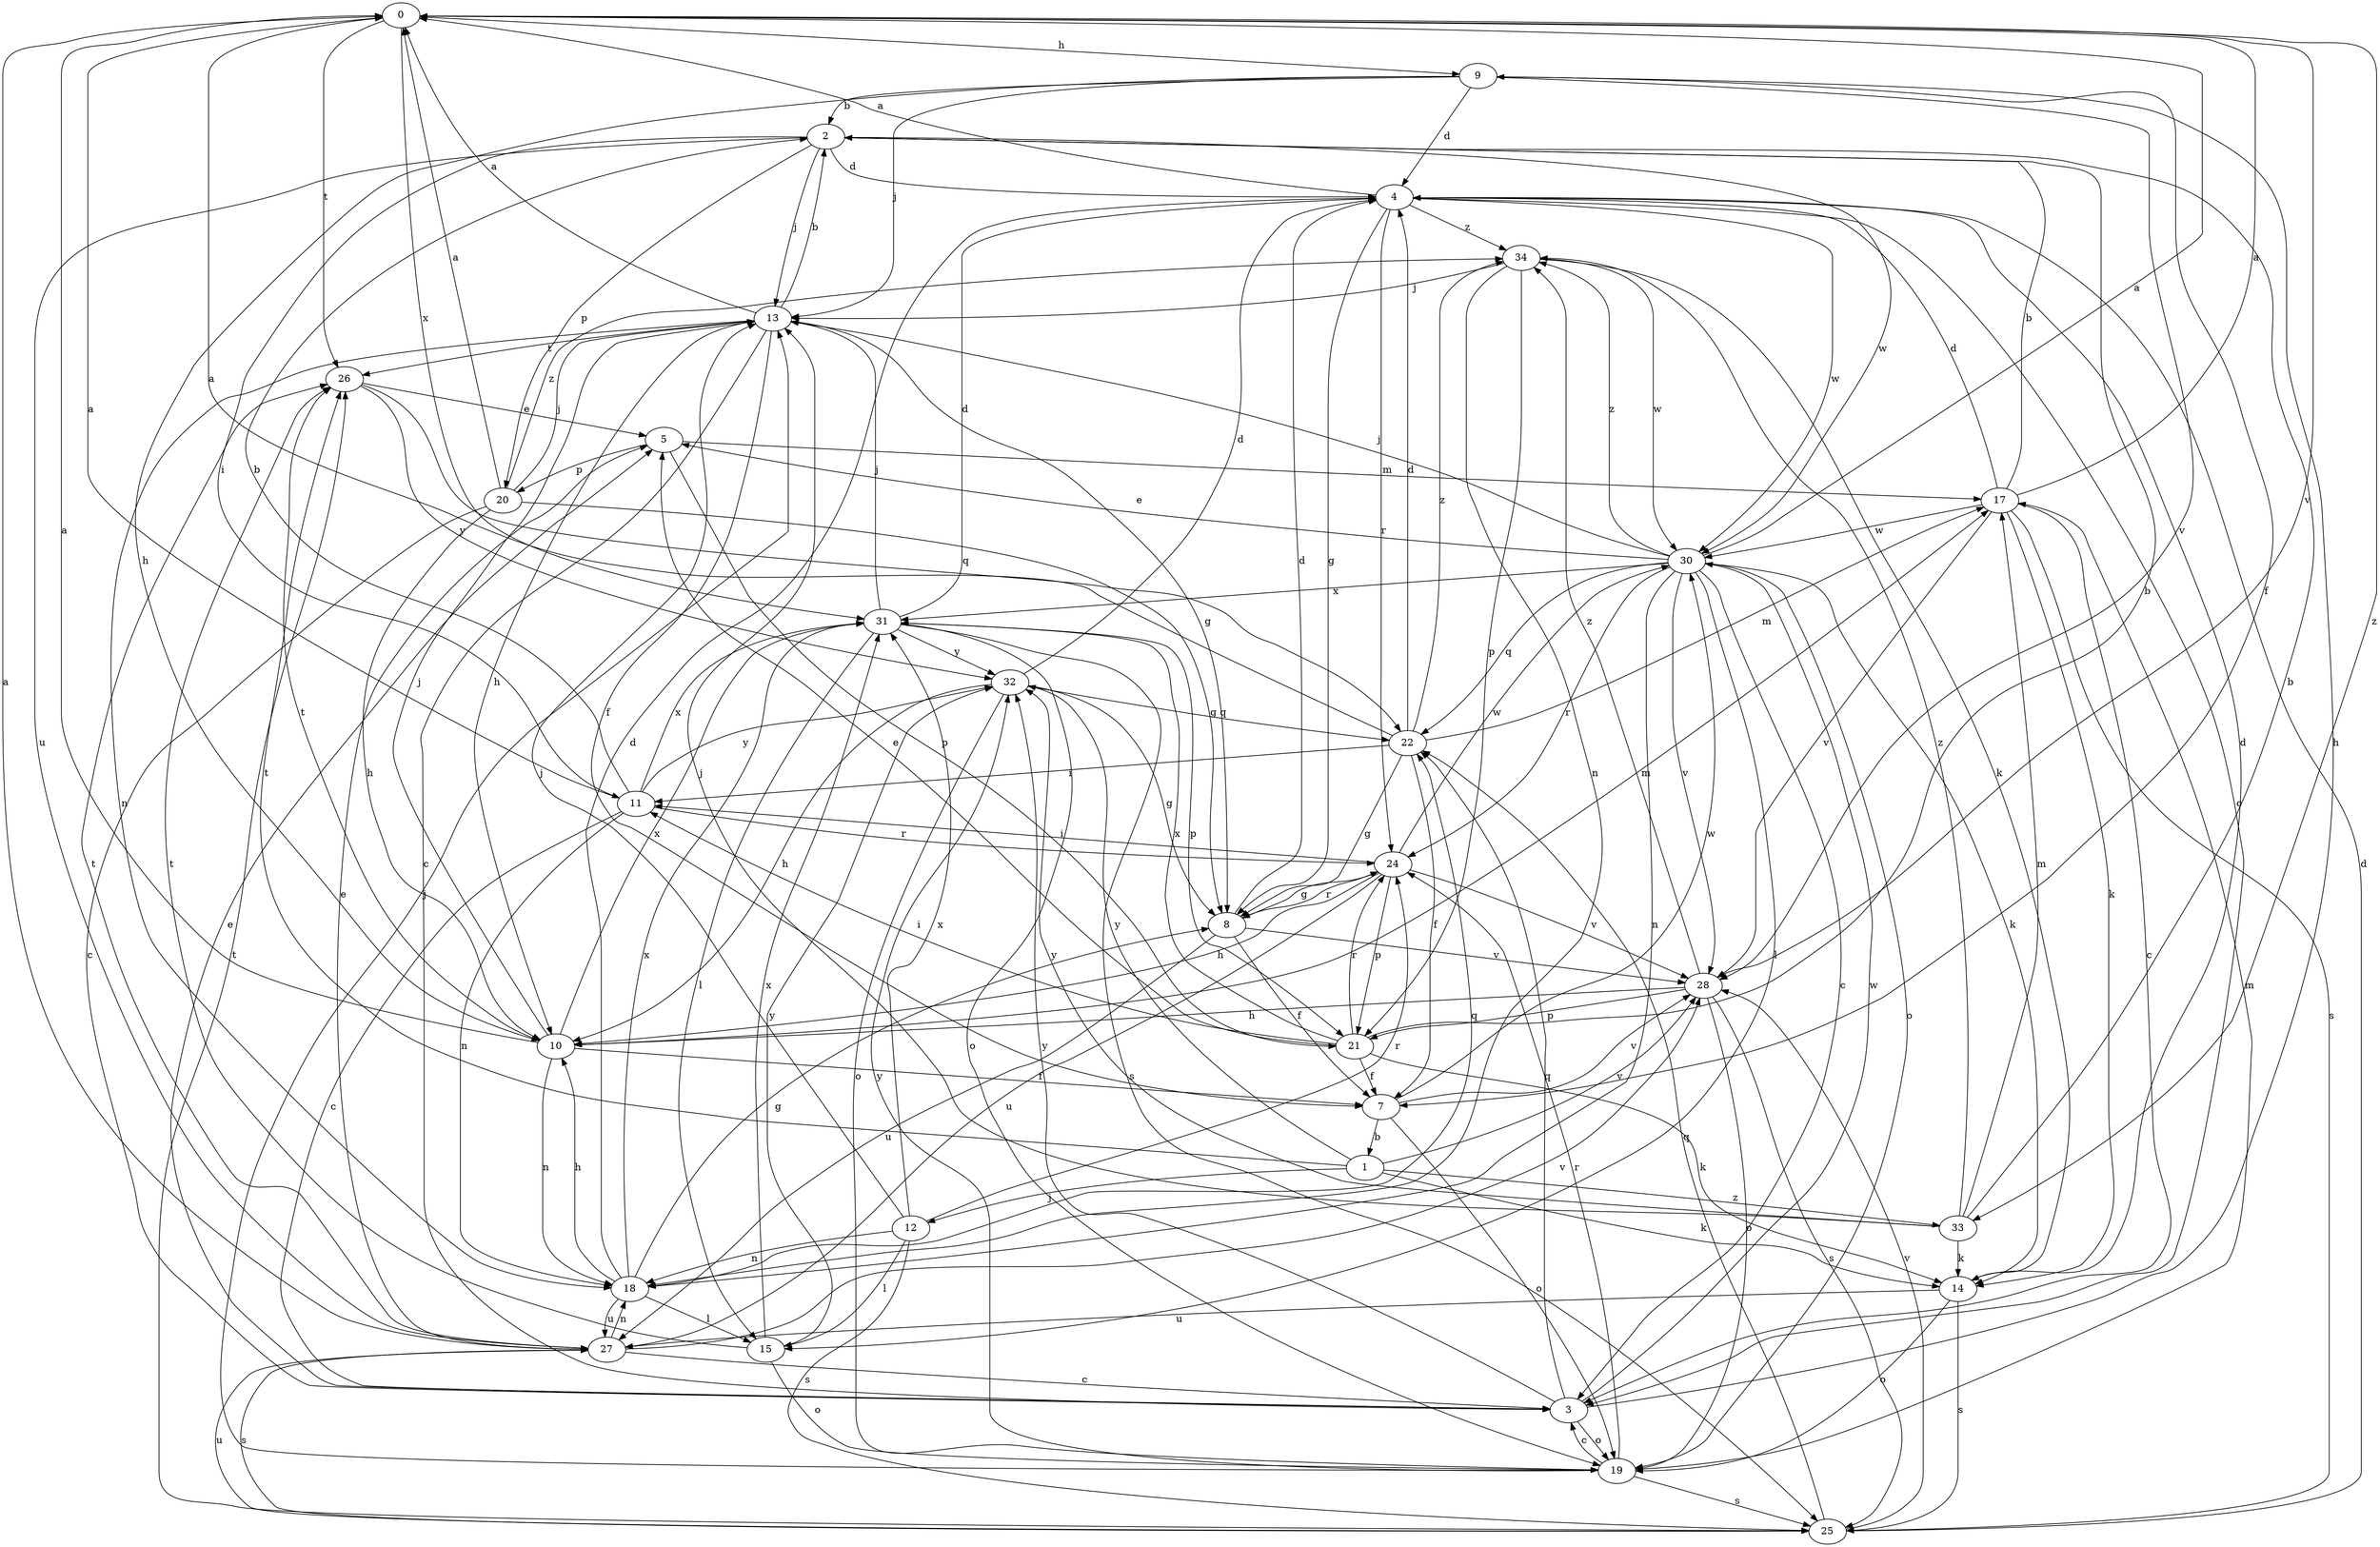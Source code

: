 strict digraph  {
0;
1;
2;
3;
4;
5;
7;
8;
9;
10;
11;
12;
13;
14;
15;
17;
18;
19;
20;
21;
22;
24;
25;
26;
27;
28;
30;
31;
32;
33;
34;
0 -> 9  [label=h];
0 -> 26  [label=t];
0 -> 28  [label=v];
0 -> 31  [label=x];
0 -> 33  [label=z];
1 -> 12  [label=j];
1 -> 14  [label=k];
1 -> 26  [label=t];
1 -> 28  [label=v];
1 -> 32  [label=y];
1 -> 33  [label=z];
2 -> 4  [label=d];
2 -> 11  [label=i];
2 -> 13  [label=j];
2 -> 20  [label=p];
2 -> 27  [label=u];
2 -> 30  [label=w];
3 -> 5  [label=e];
3 -> 9  [label=h];
3 -> 19  [label=o];
3 -> 22  [label=q];
3 -> 30  [label=w];
3 -> 32  [label=y];
4 -> 0  [label=a];
4 -> 3  [label=c];
4 -> 8  [label=g];
4 -> 24  [label=r];
4 -> 30  [label=w];
4 -> 34  [label=z];
5 -> 17  [label=m];
5 -> 20  [label=p];
5 -> 21  [label=p];
7 -> 1  [label=b];
7 -> 19  [label=o];
7 -> 28  [label=v];
7 -> 30  [label=w];
8 -> 4  [label=d];
8 -> 7  [label=f];
8 -> 24  [label=r];
8 -> 27  [label=u];
8 -> 28  [label=v];
9 -> 2  [label=b];
9 -> 4  [label=d];
9 -> 7  [label=f];
9 -> 10  [label=h];
9 -> 13  [label=j];
9 -> 28  [label=v];
10 -> 0  [label=a];
10 -> 7  [label=f];
10 -> 13  [label=j];
10 -> 17  [label=m];
10 -> 18  [label=n];
10 -> 26  [label=t];
10 -> 31  [label=x];
11 -> 0  [label=a];
11 -> 2  [label=b];
11 -> 3  [label=c];
11 -> 18  [label=n];
11 -> 24  [label=r];
11 -> 31  [label=x];
11 -> 32  [label=y];
12 -> 13  [label=j];
12 -> 15  [label=l];
12 -> 18  [label=n];
12 -> 24  [label=r];
12 -> 25  [label=s];
12 -> 31  [label=x];
13 -> 0  [label=a];
13 -> 2  [label=b];
13 -> 3  [label=c];
13 -> 7  [label=f];
13 -> 8  [label=g];
13 -> 10  [label=h];
13 -> 18  [label=n];
13 -> 26  [label=t];
14 -> 4  [label=d];
14 -> 19  [label=o];
14 -> 25  [label=s];
14 -> 27  [label=u];
15 -> 19  [label=o];
15 -> 26  [label=t];
15 -> 31  [label=x];
15 -> 32  [label=y];
17 -> 0  [label=a];
17 -> 2  [label=b];
17 -> 3  [label=c];
17 -> 4  [label=d];
17 -> 14  [label=k];
17 -> 25  [label=s];
17 -> 28  [label=v];
17 -> 30  [label=w];
18 -> 4  [label=d];
18 -> 8  [label=g];
18 -> 10  [label=h];
18 -> 15  [label=l];
18 -> 22  [label=q];
18 -> 27  [label=u];
18 -> 31  [label=x];
19 -> 3  [label=c];
19 -> 13  [label=j];
19 -> 17  [label=m];
19 -> 24  [label=r];
19 -> 25  [label=s];
19 -> 32  [label=y];
20 -> 0  [label=a];
20 -> 3  [label=c];
20 -> 8  [label=g];
20 -> 10  [label=h];
20 -> 13  [label=j];
20 -> 34  [label=z];
21 -> 2  [label=b];
21 -> 5  [label=e];
21 -> 7  [label=f];
21 -> 11  [label=i];
21 -> 14  [label=k];
21 -> 24  [label=r];
21 -> 31  [label=x];
22 -> 0  [label=a];
22 -> 4  [label=d];
22 -> 7  [label=f];
22 -> 8  [label=g];
22 -> 11  [label=i];
22 -> 17  [label=m];
22 -> 34  [label=z];
24 -> 8  [label=g];
24 -> 10  [label=h];
24 -> 11  [label=i];
24 -> 21  [label=p];
24 -> 27  [label=u];
24 -> 28  [label=v];
24 -> 30  [label=w];
25 -> 4  [label=d];
25 -> 22  [label=q];
25 -> 26  [label=t];
25 -> 27  [label=u];
25 -> 28  [label=v];
26 -> 5  [label=e];
26 -> 22  [label=q];
26 -> 32  [label=y];
27 -> 0  [label=a];
27 -> 3  [label=c];
27 -> 5  [label=e];
27 -> 18  [label=n];
27 -> 25  [label=s];
27 -> 26  [label=t];
27 -> 28  [label=v];
28 -> 10  [label=h];
28 -> 19  [label=o];
28 -> 21  [label=p];
28 -> 25  [label=s];
28 -> 34  [label=z];
30 -> 0  [label=a];
30 -> 3  [label=c];
30 -> 5  [label=e];
30 -> 13  [label=j];
30 -> 14  [label=k];
30 -> 15  [label=l];
30 -> 18  [label=n];
30 -> 19  [label=o];
30 -> 22  [label=q];
30 -> 24  [label=r];
30 -> 28  [label=v];
30 -> 31  [label=x];
30 -> 34  [label=z];
31 -> 4  [label=d];
31 -> 13  [label=j];
31 -> 15  [label=l];
31 -> 19  [label=o];
31 -> 21  [label=p];
31 -> 25  [label=s];
31 -> 32  [label=y];
32 -> 4  [label=d];
32 -> 8  [label=g];
32 -> 10  [label=h];
32 -> 19  [label=o];
32 -> 22  [label=q];
33 -> 2  [label=b];
33 -> 13  [label=j];
33 -> 14  [label=k];
33 -> 17  [label=m];
33 -> 32  [label=y];
33 -> 34  [label=z];
34 -> 13  [label=j];
34 -> 14  [label=k];
34 -> 18  [label=n];
34 -> 21  [label=p];
34 -> 30  [label=w];
}
